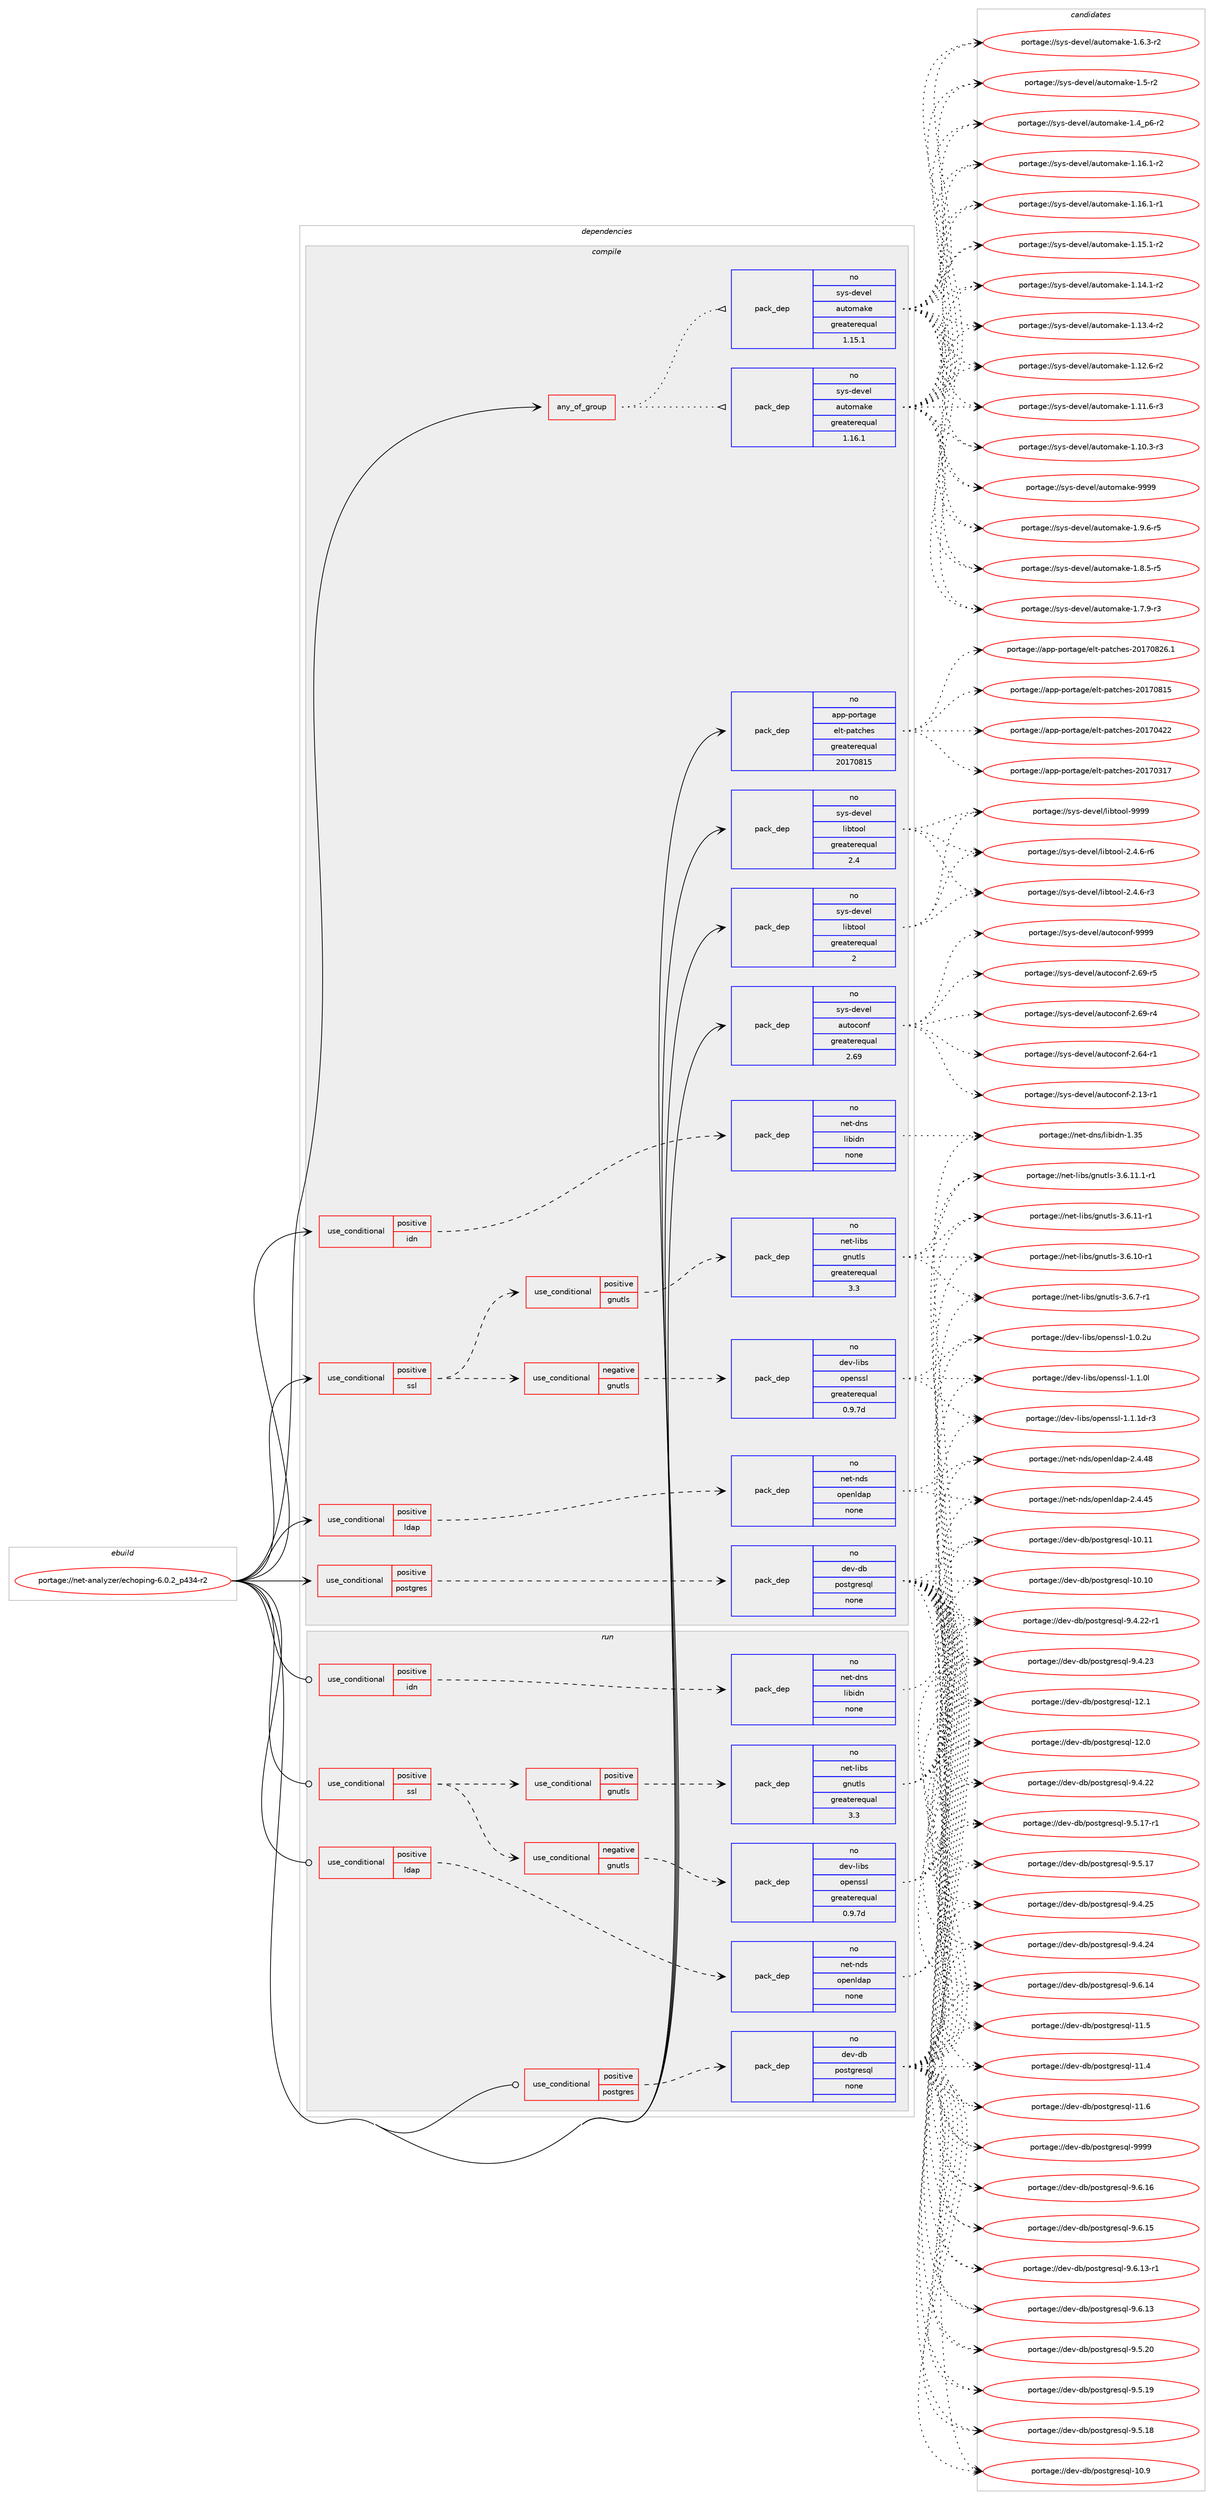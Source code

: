 digraph prolog {

# *************
# Graph options
# *************

newrank=true;
concentrate=true;
compound=true;
graph [rankdir=LR,fontname=Helvetica,fontsize=10,ranksep=1.5];#, ranksep=2.5, nodesep=0.2];
edge  [arrowhead=vee];
node  [fontname=Helvetica,fontsize=10];

# **********
# The ebuild
# **********

subgraph cluster_leftcol {
color=gray;
rank=same;
label=<<i>ebuild</i>>;
id [label="portage://net-analyzer/echoping-6.0.2_p434-r2", color=red, width=4, href="../net-analyzer/echoping-6.0.2_p434-r2.svg"];
}

# ****************
# The dependencies
# ****************

subgraph cluster_midcol {
color=gray;
label=<<i>dependencies</i>>;
subgraph cluster_compile {
fillcolor="#eeeeee";
style=filled;
label=<<i>compile</i>>;
subgraph any2596 {
dependency171231 [label=<<TABLE BORDER="0" CELLBORDER="1" CELLSPACING="0" CELLPADDING="4"><TR><TD CELLPADDING="10">any_of_group</TD></TR></TABLE>>, shape=none, color=red];subgraph pack131143 {
dependency171232 [label=<<TABLE BORDER="0" CELLBORDER="1" CELLSPACING="0" CELLPADDING="4" WIDTH="220"><TR><TD ROWSPAN="6" CELLPADDING="30">pack_dep</TD></TR><TR><TD WIDTH="110">no</TD></TR><TR><TD>sys-devel</TD></TR><TR><TD>automake</TD></TR><TR><TD>greaterequal</TD></TR><TR><TD>1.16.1</TD></TR></TABLE>>, shape=none, color=blue];
}
dependency171231:e -> dependency171232:w [weight=20,style="dotted",arrowhead="oinv"];
subgraph pack131144 {
dependency171233 [label=<<TABLE BORDER="0" CELLBORDER="1" CELLSPACING="0" CELLPADDING="4" WIDTH="220"><TR><TD ROWSPAN="6" CELLPADDING="30">pack_dep</TD></TR><TR><TD WIDTH="110">no</TD></TR><TR><TD>sys-devel</TD></TR><TR><TD>automake</TD></TR><TR><TD>greaterequal</TD></TR><TR><TD>1.15.1</TD></TR></TABLE>>, shape=none, color=blue];
}
dependency171231:e -> dependency171233:w [weight=20,style="dotted",arrowhead="oinv"];
}
id:e -> dependency171231:w [weight=20,style="solid",arrowhead="vee"];
subgraph cond37345 {
dependency171234 [label=<<TABLE BORDER="0" CELLBORDER="1" CELLSPACING="0" CELLPADDING="4"><TR><TD ROWSPAN="3" CELLPADDING="10">use_conditional</TD></TR><TR><TD>positive</TD></TR><TR><TD>idn</TD></TR></TABLE>>, shape=none, color=red];
subgraph pack131145 {
dependency171235 [label=<<TABLE BORDER="0" CELLBORDER="1" CELLSPACING="0" CELLPADDING="4" WIDTH="220"><TR><TD ROWSPAN="6" CELLPADDING="30">pack_dep</TD></TR><TR><TD WIDTH="110">no</TD></TR><TR><TD>net-dns</TD></TR><TR><TD>libidn</TD></TR><TR><TD>none</TD></TR><TR><TD></TD></TR></TABLE>>, shape=none, color=blue];
}
dependency171234:e -> dependency171235:w [weight=20,style="dashed",arrowhead="vee"];
}
id:e -> dependency171234:w [weight=20,style="solid",arrowhead="vee"];
subgraph cond37346 {
dependency171236 [label=<<TABLE BORDER="0" CELLBORDER="1" CELLSPACING="0" CELLPADDING="4"><TR><TD ROWSPAN="3" CELLPADDING="10">use_conditional</TD></TR><TR><TD>positive</TD></TR><TR><TD>ldap</TD></TR></TABLE>>, shape=none, color=red];
subgraph pack131146 {
dependency171237 [label=<<TABLE BORDER="0" CELLBORDER="1" CELLSPACING="0" CELLPADDING="4" WIDTH="220"><TR><TD ROWSPAN="6" CELLPADDING="30">pack_dep</TD></TR><TR><TD WIDTH="110">no</TD></TR><TR><TD>net-nds</TD></TR><TR><TD>openldap</TD></TR><TR><TD>none</TD></TR><TR><TD></TD></TR></TABLE>>, shape=none, color=blue];
}
dependency171236:e -> dependency171237:w [weight=20,style="dashed",arrowhead="vee"];
}
id:e -> dependency171236:w [weight=20,style="solid",arrowhead="vee"];
subgraph cond37347 {
dependency171238 [label=<<TABLE BORDER="0" CELLBORDER="1" CELLSPACING="0" CELLPADDING="4"><TR><TD ROWSPAN="3" CELLPADDING="10">use_conditional</TD></TR><TR><TD>positive</TD></TR><TR><TD>postgres</TD></TR></TABLE>>, shape=none, color=red];
subgraph pack131147 {
dependency171239 [label=<<TABLE BORDER="0" CELLBORDER="1" CELLSPACING="0" CELLPADDING="4" WIDTH="220"><TR><TD ROWSPAN="6" CELLPADDING="30">pack_dep</TD></TR><TR><TD WIDTH="110">no</TD></TR><TR><TD>dev-db</TD></TR><TR><TD>postgresql</TD></TR><TR><TD>none</TD></TR><TR><TD></TD></TR></TABLE>>, shape=none, color=blue];
}
dependency171238:e -> dependency171239:w [weight=20,style="dashed",arrowhead="vee"];
}
id:e -> dependency171238:w [weight=20,style="solid",arrowhead="vee"];
subgraph cond37348 {
dependency171240 [label=<<TABLE BORDER="0" CELLBORDER="1" CELLSPACING="0" CELLPADDING="4"><TR><TD ROWSPAN="3" CELLPADDING="10">use_conditional</TD></TR><TR><TD>positive</TD></TR><TR><TD>ssl</TD></TR></TABLE>>, shape=none, color=red];
subgraph cond37349 {
dependency171241 [label=<<TABLE BORDER="0" CELLBORDER="1" CELLSPACING="0" CELLPADDING="4"><TR><TD ROWSPAN="3" CELLPADDING="10">use_conditional</TD></TR><TR><TD>positive</TD></TR><TR><TD>gnutls</TD></TR></TABLE>>, shape=none, color=red];
subgraph pack131148 {
dependency171242 [label=<<TABLE BORDER="0" CELLBORDER="1" CELLSPACING="0" CELLPADDING="4" WIDTH="220"><TR><TD ROWSPAN="6" CELLPADDING="30">pack_dep</TD></TR><TR><TD WIDTH="110">no</TD></TR><TR><TD>net-libs</TD></TR><TR><TD>gnutls</TD></TR><TR><TD>greaterequal</TD></TR><TR><TD>3.3</TD></TR></TABLE>>, shape=none, color=blue];
}
dependency171241:e -> dependency171242:w [weight=20,style="dashed",arrowhead="vee"];
}
dependency171240:e -> dependency171241:w [weight=20,style="dashed",arrowhead="vee"];
subgraph cond37350 {
dependency171243 [label=<<TABLE BORDER="0" CELLBORDER="1" CELLSPACING="0" CELLPADDING="4"><TR><TD ROWSPAN="3" CELLPADDING="10">use_conditional</TD></TR><TR><TD>negative</TD></TR><TR><TD>gnutls</TD></TR></TABLE>>, shape=none, color=red];
subgraph pack131149 {
dependency171244 [label=<<TABLE BORDER="0" CELLBORDER="1" CELLSPACING="0" CELLPADDING="4" WIDTH="220"><TR><TD ROWSPAN="6" CELLPADDING="30">pack_dep</TD></TR><TR><TD WIDTH="110">no</TD></TR><TR><TD>dev-libs</TD></TR><TR><TD>openssl</TD></TR><TR><TD>greaterequal</TD></TR><TR><TD>0.9.7d</TD></TR></TABLE>>, shape=none, color=blue];
}
dependency171243:e -> dependency171244:w [weight=20,style="dashed",arrowhead="vee"];
}
dependency171240:e -> dependency171243:w [weight=20,style="dashed",arrowhead="vee"];
}
id:e -> dependency171240:w [weight=20,style="solid",arrowhead="vee"];
subgraph pack131150 {
dependency171245 [label=<<TABLE BORDER="0" CELLBORDER="1" CELLSPACING="0" CELLPADDING="4" WIDTH="220"><TR><TD ROWSPAN="6" CELLPADDING="30">pack_dep</TD></TR><TR><TD WIDTH="110">no</TD></TR><TR><TD>app-portage</TD></TR><TR><TD>elt-patches</TD></TR><TR><TD>greaterequal</TD></TR><TR><TD>20170815</TD></TR></TABLE>>, shape=none, color=blue];
}
id:e -> dependency171245:w [weight=20,style="solid",arrowhead="vee"];
subgraph pack131151 {
dependency171246 [label=<<TABLE BORDER="0" CELLBORDER="1" CELLSPACING="0" CELLPADDING="4" WIDTH="220"><TR><TD ROWSPAN="6" CELLPADDING="30">pack_dep</TD></TR><TR><TD WIDTH="110">no</TD></TR><TR><TD>sys-devel</TD></TR><TR><TD>autoconf</TD></TR><TR><TD>greaterequal</TD></TR><TR><TD>2.69</TD></TR></TABLE>>, shape=none, color=blue];
}
id:e -> dependency171246:w [weight=20,style="solid",arrowhead="vee"];
subgraph pack131152 {
dependency171247 [label=<<TABLE BORDER="0" CELLBORDER="1" CELLSPACING="0" CELLPADDING="4" WIDTH="220"><TR><TD ROWSPAN="6" CELLPADDING="30">pack_dep</TD></TR><TR><TD WIDTH="110">no</TD></TR><TR><TD>sys-devel</TD></TR><TR><TD>libtool</TD></TR><TR><TD>greaterequal</TD></TR><TR><TD>2</TD></TR></TABLE>>, shape=none, color=blue];
}
id:e -> dependency171247:w [weight=20,style="solid",arrowhead="vee"];
subgraph pack131153 {
dependency171248 [label=<<TABLE BORDER="0" CELLBORDER="1" CELLSPACING="0" CELLPADDING="4" WIDTH="220"><TR><TD ROWSPAN="6" CELLPADDING="30">pack_dep</TD></TR><TR><TD WIDTH="110">no</TD></TR><TR><TD>sys-devel</TD></TR><TR><TD>libtool</TD></TR><TR><TD>greaterequal</TD></TR><TR><TD>2.4</TD></TR></TABLE>>, shape=none, color=blue];
}
id:e -> dependency171248:w [weight=20,style="solid",arrowhead="vee"];
}
subgraph cluster_compileandrun {
fillcolor="#eeeeee";
style=filled;
label=<<i>compile and run</i>>;
}
subgraph cluster_run {
fillcolor="#eeeeee";
style=filled;
label=<<i>run</i>>;
subgraph cond37351 {
dependency171249 [label=<<TABLE BORDER="0" CELLBORDER="1" CELLSPACING="0" CELLPADDING="4"><TR><TD ROWSPAN="3" CELLPADDING="10">use_conditional</TD></TR><TR><TD>positive</TD></TR><TR><TD>idn</TD></TR></TABLE>>, shape=none, color=red];
subgraph pack131154 {
dependency171250 [label=<<TABLE BORDER="0" CELLBORDER="1" CELLSPACING="0" CELLPADDING="4" WIDTH="220"><TR><TD ROWSPAN="6" CELLPADDING="30">pack_dep</TD></TR><TR><TD WIDTH="110">no</TD></TR><TR><TD>net-dns</TD></TR><TR><TD>libidn</TD></TR><TR><TD>none</TD></TR><TR><TD></TD></TR></TABLE>>, shape=none, color=blue];
}
dependency171249:e -> dependency171250:w [weight=20,style="dashed",arrowhead="vee"];
}
id:e -> dependency171249:w [weight=20,style="solid",arrowhead="odot"];
subgraph cond37352 {
dependency171251 [label=<<TABLE BORDER="0" CELLBORDER="1" CELLSPACING="0" CELLPADDING="4"><TR><TD ROWSPAN="3" CELLPADDING="10">use_conditional</TD></TR><TR><TD>positive</TD></TR><TR><TD>ldap</TD></TR></TABLE>>, shape=none, color=red];
subgraph pack131155 {
dependency171252 [label=<<TABLE BORDER="0" CELLBORDER="1" CELLSPACING="0" CELLPADDING="4" WIDTH="220"><TR><TD ROWSPAN="6" CELLPADDING="30">pack_dep</TD></TR><TR><TD WIDTH="110">no</TD></TR><TR><TD>net-nds</TD></TR><TR><TD>openldap</TD></TR><TR><TD>none</TD></TR><TR><TD></TD></TR></TABLE>>, shape=none, color=blue];
}
dependency171251:e -> dependency171252:w [weight=20,style="dashed",arrowhead="vee"];
}
id:e -> dependency171251:w [weight=20,style="solid",arrowhead="odot"];
subgraph cond37353 {
dependency171253 [label=<<TABLE BORDER="0" CELLBORDER="1" CELLSPACING="0" CELLPADDING="4"><TR><TD ROWSPAN="3" CELLPADDING="10">use_conditional</TD></TR><TR><TD>positive</TD></TR><TR><TD>postgres</TD></TR></TABLE>>, shape=none, color=red];
subgraph pack131156 {
dependency171254 [label=<<TABLE BORDER="0" CELLBORDER="1" CELLSPACING="0" CELLPADDING="4" WIDTH="220"><TR><TD ROWSPAN="6" CELLPADDING="30">pack_dep</TD></TR><TR><TD WIDTH="110">no</TD></TR><TR><TD>dev-db</TD></TR><TR><TD>postgresql</TD></TR><TR><TD>none</TD></TR><TR><TD></TD></TR></TABLE>>, shape=none, color=blue];
}
dependency171253:e -> dependency171254:w [weight=20,style="dashed",arrowhead="vee"];
}
id:e -> dependency171253:w [weight=20,style="solid",arrowhead="odot"];
subgraph cond37354 {
dependency171255 [label=<<TABLE BORDER="0" CELLBORDER="1" CELLSPACING="0" CELLPADDING="4"><TR><TD ROWSPAN="3" CELLPADDING="10">use_conditional</TD></TR><TR><TD>positive</TD></TR><TR><TD>ssl</TD></TR></TABLE>>, shape=none, color=red];
subgraph cond37355 {
dependency171256 [label=<<TABLE BORDER="0" CELLBORDER="1" CELLSPACING="0" CELLPADDING="4"><TR><TD ROWSPAN="3" CELLPADDING="10">use_conditional</TD></TR><TR><TD>positive</TD></TR><TR><TD>gnutls</TD></TR></TABLE>>, shape=none, color=red];
subgraph pack131157 {
dependency171257 [label=<<TABLE BORDER="0" CELLBORDER="1" CELLSPACING="0" CELLPADDING="4" WIDTH="220"><TR><TD ROWSPAN="6" CELLPADDING="30">pack_dep</TD></TR><TR><TD WIDTH="110">no</TD></TR><TR><TD>net-libs</TD></TR><TR><TD>gnutls</TD></TR><TR><TD>greaterequal</TD></TR><TR><TD>3.3</TD></TR></TABLE>>, shape=none, color=blue];
}
dependency171256:e -> dependency171257:w [weight=20,style="dashed",arrowhead="vee"];
}
dependency171255:e -> dependency171256:w [weight=20,style="dashed",arrowhead="vee"];
subgraph cond37356 {
dependency171258 [label=<<TABLE BORDER="0" CELLBORDER="1" CELLSPACING="0" CELLPADDING="4"><TR><TD ROWSPAN="3" CELLPADDING="10">use_conditional</TD></TR><TR><TD>negative</TD></TR><TR><TD>gnutls</TD></TR></TABLE>>, shape=none, color=red];
subgraph pack131158 {
dependency171259 [label=<<TABLE BORDER="0" CELLBORDER="1" CELLSPACING="0" CELLPADDING="4" WIDTH="220"><TR><TD ROWSPAN="6" CELLPADDING="30">pack_dep</TD></TR><TR><TD WIDTH="110">no</TD></TR><TR><TD>dev-libs</TD></TR><TR><TD>openssl</TD></TR><TR><TD>greaterequal</TD></TR><TR><TD>0.9.7d</TD></TR></TABLE>>, shape=none, color=blue];
}
dependency171258:e -> dependency171259:w [weight=20,style="dashed",arrowhead="vee"];
}
dependency171255:e -> dependency171258:w [weight=20,style="dashed",arrowhead="vee"];
}
id:e -> dependency171255:w [weight=20,style="solid",arrowhead="odot"];
}
}

# **************
# The candidates
# **************

subgraph cluster_choices {
rank=same;
color=gray;
label=<<i>candidates</i>>;

subgraph choice131143 {
color=black;
nodesep=1;
choice115121115451001011181011084797117116111109971071014557575757 [label="portage://sys-devel/automake-9999", color=red, width=4,href="../sys-devel/automake-9999.svg"];
choice115121115451001011181011084797117116111109971071014549465746544511453 [label="portage://sys-devel/automake-1.9.6-r5", color=red, width=4,href="../sys-devel/automake-1.9.6-r5.svg"];
choice115121115451001011181011084797117116111109971071014549465646534511453 [label="portage://sys-devel/automake-1.8.5-r5", color=red, width=4,href="../sys-devel/automake-1.8.5-r5.svg"];
choice115121115451001011181011084797117116111109971071014549465546574511451 [label="portage://sys-devel/automake-1.7.9-r3", color=red, width=4,href="../sys-devel/automake-1.7.9-r3.svg"];
choice115121115451001011181011084797117116111109971071014549465446514511450 [label="portage://sys-devel/automake-1.6.3-r2", color=red, width=4,href="../sys-devel/automake-1.6.3-r2.svg"];
choice11512111545100101118101108479711711611110997107101454946534511450 [label="portage://sys-devel/automake-1.5-r2", color=red, width=4,href="../sys-devel/automake-1.5-r2.svg"];
choice115121115451001011181011084797117116111109971071014549465295112544511450 [label="portage://sys-devel/automake-1.4_p6-r2", color=red, width=4,href="../sys-devel/automake-1.4_p6-r2.svg"];
choice11512111545100101118101108479711711611110997107101454946495446494511450 [label="portage://sys-devel/automake-1.16.1-r2", color=red, width=4,href="../sys-devel/automake-1.16.1-r2.svg"];
choice11512111545100101118101108479711711611110997107101454946495446494511449 [label="portage://sys-devel/automake-1.16.1-r1", color=red, width=4,href="../sys-devel/automake-1.16.1-r1.svg"];
choice11512111545100101118101108479711711611110997107101454946495346494511450 [label="portage://sys-devel/automake-1.15.1-r2", color=red, width=4,href="../sys-devel/automake-1.15.1-r2.svg"];
choice11512111545100101118101108479711711611110997107101454946495246494511450 [label="portage://sys-devel/automake-1.14.1-r2", color=red, width=4,href="../sys-devel/automake-1.14.1-r2.svg"];
choice11512111545100101118101108479711711611110997107101454946495146524511450 [label="portage://sys-devel/automake-1.13.4-r2", color=red, width=4,href="../sys-devel/automake-1.13.4-r2.svg"];
choice11512111545100101118101108479711711611110997107101454946495046544511450 [label="portage://sys-devel/automake-1.12.6-r2", color=red, width=4,href="../sys-devel/automake-1.12.6-r2.svg"];
choice11512111545100101118101108479711711611110997107101454946494946544511451 [label="portage://sys-devel/automake-1.11.6-r3", color=red, width=4,href="../sys-devel/automake-1.11.6-r3.svg"];
choice11512111545100101118101108479711711611110997107101454946494846514511451 [label="portage://sys-devel/automake-1.10.3-r3", color=red, width=4,href="../sys-devel/automake-1.10.3-r3.svg"];
dependency171232:e -> choice115121115451001011181011084797117116111109971071014557575757:w [style=dotted,weight="100"];
dependency171232:e -> choice115121115451001011181011084797117116111109971071014549465746544511453:w [style=dotted,weight="100"];
dependency171232:e -> choice115121115451001011181011084797117116111109971071014549465646534511453:w [style=dotted,weight="100"];
dependency171232:e -> choice115121115451001011181011084797117116111109971071014549465546574511451:w [style=dotted,weight="100"];
dependency171232:e -> choice115121115451001011181011084797117116111109971071014549465446514511450:w [style=dotted,weight="100"];
dependency171232:e -> choice11512111545100101118101108479711711611110997107101454946534511450:w [style=dotted,weight="100"];
dependency171232:e -> choice115121115451001011181011084797117116111109971071014549465295112544511450:w [style=dotted,weight="100"];
dependency171232:e -> choice11512111545100101118101108479711711611110997107101454946495446494511450:w [style=dotted,weight="100"];
dependency171232:e -> choice11512111545100101118101108479711711611110997107101454946495446494511449:w [style=dotted,weight="100"];
dependency171232:e -> choice11512111545100101118101108479711711611110997107101454946495346494511450:w [style=dotted,weight="100"];
dependency171232:e -> choice11512111545100101118101108479711711611110997107101454946495246494511450:w [style=dotted,weight="100"];
dependency171232:e -> choice11512111545100101118101108479711711611110997107101454946495146524511450:w [style=dotted,weight="100"];
dependency171232:e -> choice11512111545100101118101108479711711611110997107101454946495046544511450:w [style=dotted,weight="100"];
dependency171232:e -> choice11512111545100101118101108479711711611110997107101454946494946544511451:w [style=dotted,weight="100"];
dependency171232:e -> choice11512111545100101118101108479711711611110997107101454946494846514511451:w [style=dotted,weight="100"];
}
subgraph choice131144 {
color=black;
nodesep=1;
choice115121115451001011181011084797117116111109971071014557575757 [label="portage://sys-devel/automake-9999", color=red, width=4,href="../sys-devel/automake-9999.svg"];
choice115121115451001011181011084797117116111109971071014549465746544511453 [label="portage://sys-devel/automake-1.9.6-r5", color=red, width=4,href="../sys-devel/automake-1.9.6-r5.svg"];
choice115121115451001011181011084797117116111109971071014549465646534511453 [label="portage://sys-devel/automake-1.8.5-r5", color=red, width=4,href="../sys-devel/automake-1.8.5-r5.svg"];
choice115121115451001011181011084797117116111109971071014549465546574511451 [label="portage://sys-devel/automake-1.7.9-r3", color=red, width=4,href="../sys-devel/automake-1.7.9-r3.svg"];
choice115121115451001011181011084797117116111109971071014549465446514511450 [label="portage://sys-devel/automake-1.6.3-r2", color=red, width=4,href="../sys-devel/automake-1.6.3-r2.svg"];
choice11512111545100101118101108479711711611110997107101454946534511450 [label="portage://sys-devel/automake-1.5-r2", color=red, width=4,href="../sys-devel/automake-1.5-r2.svg"];
choice115121115451001011181011084797117116111109971071014549465295112544511450 [label="portage://sys-devel/automake-1.4_p6-r2", color=red, width=4,href="../sys-devel/automake-1.4_p6-r2.svg"];
choice11512111545100101118101108479711711611110997107101454946495446494511450 [label="portage://sys-devel/automake-1.16.1-r2", color=red, width=4,href="../sys-devel/automake-1.16.1-r2.svg"];
choice11512111545100101118101108479711711611110997107101454946495446494511449 [label="portage://sys-devel/automake-1.16.1-r1", color=red, width=4,href="../sys-devel/automake-1.16.1-r1.svg"];
choice11512111545100101118101108479711711611110997107101454946495346494511450 [label="portage://sys-devel/automake-1.15.1-r2", color=red, width=4,href="../sys-devel/automake-1.15.1-r2.svg"];
choice11512111545100101118101108479711711611110997107101454946495246494511450 [label="portage://sys-devel/automake-1.14.1-r2", color=red, width=4,href="../sys-devel/automake-1.14.1-r2.svg"];
choice11512111545100101118101108479711711611110997107101454946495146524511450 [label="portage://sys-devel/automake-1.13.4-r2", color=red, width=4,href="../sys-devel/automake-1.13.4-r2.svg"];
choice11512111545100101118101108479711711611110997107101454946495046544511450 [label="portage://sys-devel/automake-1.12.6-r2", color=red, width=4,href="../sys-devel/automake-1.12.6-r2.svg"];
choice11512111545100101118101108479711711611110997107101454946494946544511451 [label="portage://sys-devel/automake-1.11.6-r3", color=red, width=4,href="../sys-devel/automake-1.11.6-r3.svg"];
choice11512111545100101118101108479711711611110997107101454946494846514511451 [label="portage://sys-devel/automake-1.10.3-r3", color=red, width=4,href="../sys-devel/automake-1.10.3-r3.svg"];
dependency171233:e -> choice115121115451001011181011084797117116111109971071014557575757:w [style=dotted,weight="100"];
dependency171233:e -> choice115121115451001011181011084797117116111109971071014549465746544511453:w [style=dotted,weight="100"];
dependency171233:e -> choice115121115451001011181011084797117116111109971071014549465646534511453:w [style=dotted,weight="100"];
dependency171233:e -> choice115121115451001011181011084797117116111109971071014549465546574511451:w [style=dotted,weight="100"];
dependency171233:e -> choice115121115451001011181011084797117116111109971071014549465446514511450:w [style=dotted,weight="100"];
dependency171233:e -> choice11512111545100101118101108479711711611110997107101454946534511450:w [style=dotted,weight="100"];
dependency171233:e -> choice115121115451001011181011084797117116111109971071014549465295112544511450:w [style=dotted,weight="100"];
dependency171233:e -> choice11512111545100101118101108479711711611110997107101454946495446494511450:w [style=dotted,weight="100"];
dependency171233:e -> choice11512111545100101118101108479711711611110997107101454946495446494511449:w [style=dotted,weight="100"];
dependency171233:e -> choice11512111545100101118101108479711711611110997107101454946495346494511450:w [style=dotted,weight="100"];
dependency171233:e -> choice11512111545100101118101108479711711611110997107101454946495246494511450:w [style=dotted,weight="100"];
dependency171233:e -> choice11512111545100101118101108479711711611110997107101454946495146524511450:w [style=dotted,weight="100"];
dependency171233:e -> choice11512111545100101118101108479711711611110997107101454946495046544511450:w [style=dotted,weight="100"];
dependency171233:e -> choice11512111545100101118101108479711711611110997107101454946494946544511451:w [style=dotted,weight="100"];
dependency171233:e -> choice11512111545100101118101108479711711611110997107101454946494846514511451:w [style=dotted,weight="100"];
}
subgraph choice131145 {
color=black;
nodesep=1;
choice1101011164510011011547108105981051001104549465153 [label="portage://net-dns/libidn-1.35", color=red, width=4,href="../net-dns/libidn-1.35.svg"];
dependency171235:e -> choice1101011164510011011547108105981051001104549465153:w [style=dotted,weight="100"];
}
subgraph choice131146 {
color=black;
nodesep=1;
choice11010111645110100115471111121011101081009711245504652465256 [label="portage://net-nds/openldap-2.4.48", color=red, width=4,href="../net-nds/openldap-2.4.48.svg"];
choice11010111645110100115471111121011101081009711245504652465253 [label="portage://net-nds/openldap-2.4.45", color=red, width=4,href="../net-nds/openldap-2.4.45.svg"];
dependency171237:e -> choice11010111645110100115471111121011101081009711245504652465256:w [style=dotted,weight="100"];
dependency171237:e -> choice11010111645110100115471111121011101081009711245504652465253:w [style=dotted,weight="100"];
}
subgraph choice131147 {
color=black;
nodesep=1;
choice1001011184510098471121111151161031141011151131084557575757 [label="portage://dev-db/postgresql-9999", color=red, width=4,href="../dev-db/postgresql-9999.svg"];
choice10010111845100984711211111511610311410111511310845574654464954 [label="portage://dev-db/postgresql-9.6.16", color=red, width=4,href="../dev-db/postgresql-9.6.16.svg"];
choice10010111845100984711211111511610311410111511310845574654464953 [label="portage://dev-db/postgresql-9.6.15", color=red, width=4,href="../dev-db/postgresql-9.6.15.svg"];
choice10010111845100984711211111511610311410111511310845574654464952 [label="portage://dev-db/postgresql-9.6.14", color=red, width=4,href="../dev-db/postgresql-9.6.14.svg"];
choice100101118451009847112111115116103114101115113108455746544649514511449 [label="portage://dev-db/postgresql-9.6.13-r1", color=red, width=4,href="../dev-db/postgresql-9.6.13-r1.svg"];
choice10010111845100984711211111511610311410111511310845574654464951 [label="portage://dev-db/postgresql-9.6.13", color=red, width=4,href="../dev-db/postgresql-9.6.13.svg"];
choice10010111845100984711211111511610311410111511310845574653465048 [label="portage://dev-db/postgresql-9.5.20", color=red, width=4,href="../dev-db/postgresql-9.5.20.svg"];
choice10010111845100984711211111511610311410111511310845574653464957 [label="portage://dev-db/postgresql-9.5.19", color=red, width=4,href="../dev-db/postgresql-9.5.19.svg"];
choice10010111845100984711211111511610311410111511310845574653464956 [label="portage://dev-db/postgresql-9.5.18", color=red, width=4,href="../dev-db/postgresql-9.5.18.svg"];
choice100101118451009847112111115116103114101115113108455746534649554511449 [label="portage://dev-db/postgresql-9.5.17-r1", color=red, width=4,href="../dev-db/postgresql-9.5.17-r1.svg"];
choice10010111845100984711211111511610311410111511310845574653464955 [label="portage://dev-db/postgresql-9.5.17", color=red, width=4,href="../dev-db/postgresql-9.5.17.svg"];
choice10010111845100984711211111511610311410111511310845574652465053 [label="portage://dev-db/postgresql-9.4.25", color=red, width=4,href="../dev-db/postgresql-9.4.25.svg"];
choice10010111845100984711211111511610311410111511310845574652465052 [label="portage://dev-db/postgresql-9.4.24", color=red, width=4,href="../dev-db/postgresql-9.4.24.svg"];
choice10010111845100984711211111511610311410111511310845574652465051 [label="portage://dev-db/postgresql-9.4.23", color=red, width=4,href="../dev-db/postgresql-9.4.23.svg"];
choice100101118451009847112111115116103114101115113108455746524650504511449 [label="portage://dev-db/postgresql-9.4.22-r1", color=red, width=4,href="../dev-db/postgresql-9.4.22-r1.svg"];
choice10010111845100984711211111511610311410111511310845574652465050 [label="portage://dev-db/postgresql-9.4.22", color=red, width=4,href="../dev-db/postgresql-9.4.22.svg"];
choice1001011184510098471121111151161031141011151131084549504649 [label="portage://dev-db/postgresql-12.1", color=red, width=4,href="../dev-db/postgresql-12.1.svg"];
choice1001011184510098471121111151161031141011151131084549504648 [label="portage://dev-db/postgresql-12.0", color=red, width=4,href="../dev-db/postgresql-12.0.svg"];
choice1001011184510098471121111151161031141011151131084549494654 [label="portage://dev-db/postgresql-11.6", color=red, width=4,href="../dev-db/postgresql-11.6.svg"];
choice1001011184510098471121111151161031141011151131084549494653 [label="portage://dev-db/postgresql-11.5", color=red, width=4,href="../dev-db/postgresql-11.5.svg"];
choice1001011184510098471121111151161031141011151131084549494652 [label="portage://dev-db/postgresql-11.4", color=red, width=4,href="../dev-db/postgresql-11.4.svg"];
choice1001011184510098471121111151161031141011151131084549484657 [label="portage://dev-db/postgresql-10.9", color=red, width=4,href="../dev-db/postgresql-10.9.svg"];
choice100101118451009847112111115116103114101115113108454948464949 [label="portage://dev-db/postgresql-10.11", color=red, width=4,href="../dev-db/postgresql-10.11.svg"];
choice100101118451009847112111115116103114101115113108454948464948 [label="portage://dev-db/postgresql-10.10", color=red, width=4,href="../dev-db/postgresql-10.10.svg"];
dependency171239:e -> choice1001011184510098471121111151161031141011151131084557575757:w [style=dotted,weight="100"];
dependency171239:e -> choice10010111845100984711211111511610311410111511310845574654464954:w [style=dotted,weight="100"];
dependency171239:e -> choice10010111845100984711211111511610311410111511310845574654464953:w [style=dotted,weight="100"];
dependency171239:e -> choice10010111845100984711211111511610311410111511310845574654464952:w [style=dotted,weight="100"];
dependency171239:e -> choice100101118451009847112111115116103114101115113108455746544649514511449:w [style=dotted,weight="100"];
dependency171239:e -> choice10010111845100984711211111511610311410111511310845574654464951:w [style=dotted,weight="100"];
dependency171239:e -> choice10010111845100984711211111511610311410111511310845574653465048:w [style=dotted,weight="100"];
dependency171239:e -> choice10010111845100984711211111511610311410111511310845574653464957:w [style=dotted,weight="100"];
dependency171239:e -> choice10010111845100984711211111511610311410111511310845574653464956:w [style=dotted,weight="100"];
dependency171239:e -> choice100101118451009847112111115116103114101115113108455746534649554511449:w [style=dotted,weight="100"];
dependency171239:e -> choice10010111845100984711211111511610311410111511310845574653464955:w [style=dotted,weight="100"];
dependency171239:e -> choice10010111845100984711211111511610311410111511310845574652465053:w [style=dotted,weight="100"];
dependency171239:e -> choice10010111845100984711211111511610311410111511310845574652465052:w [style=dotted,weight="100"];
dependency171239:e -> choice10010111845100984711211111511610311410111511310845574652465051:w [style=dotted,weight="100"];
dependency171239:e -> choice100101118451009847112111115116103114101115113108455746524650504511449:w [style=dotted,weight="100"];
dependency171239:e -> choice10010111845100984711211111511610311410111511310845574652465050:w [style=dotted,weight="100"];
dependency171239:e -> choice1001011184510098471121111151161031141011151131084549504649:w [style=dotted,weight="100"];
dependency171239:e -> choice1001011184510098471121111151161031141011151131084549504648:w [style=dotted,weight="100"];
dependency171239:e -> choice1001011184510098471121111151161031141011151131084549494654:w [style=dotted,weight="100"];
dependency171239:e -> choice1001011184510098471121111151161031141011151131084549494653:w [style=dotted,weight="100"];
dependency171239:e -> choice1001011184510098471121111151161031141011151131084549494652:w [style=dotted,weight="100"];
dependency171239:e -> choice1001011184510098471121111151161031141011151131084549484657:w [style=dotted,weight="100"];
dependency171239:e -> choice100101118451009847112111115116103114101115113108454948464949:w [style=dotted,weight="100"];
dependency171239:e -> choice100101118451009847112111115116103114101115113108454948464948:w [style=dotted,weight="100"];
}
subgraph choice131148 {
color=black;
nodesep=1;
choice1101011164510810598115471031101171161081154551465446554511449 [label="portage://net-libs/gnutls-3.6.7-r1", color=red, width=4,href="../net-libs/gnutls-3.6.7-r1.svg"];
choice1101011164510810598115471031101171161081154551465446494946494511449 [label="portage://net-libs/gnutls-3.6.11.1-r1", color=red, width=4,href="../net-libs/gnutls-3.6.11.1-r1.svg"];
choice110101116451081059811547103110117116108115455146544649494511449 [label="portage://net-libs/gnutls-3.6.11-r1", color=red, width=4,href="../net-libs/gnutls-3.6.11-r1.svg"];
choice110101116451081059811547103110117116108115455146544649484511449 [label="portage://net-libs/gnutls-3.6.10-r1", color=red, width=4,href="../net-libs/gnutls-3.6.10-r1.svg"];
dependency171242:e -> choice1101011164510810598115471031101171161081154551465446554511449:w [style=dotted,weight="100"];
dependency171242:e -> choice1101011164510810598115471031101171161081154551465446494946494511449:w [style=dotted,weight="100"];
dependency171242:e -> choice110101116451081059811547103110117116108115455146544649494511449:w [style=dotted,weight="100"];
dependency171242:e -> choice110101116451081059811547103110117116108115455146544649484511449:w [style=dotted,weight="100"];
}
subgraph choice131149 {
color=black;
nodesep=1;
choice1001011184510810598115471111121011101151151084549464946491004511451 [label="portage://dev-libs/openssl-1.1.1d-r3", color=red, width=4,href="../dev-libs/openssl-1.1.1d-r3.svg"];
choice100101118451081059811547111112101110115115108454946494648108 [label="portage://dev-libs/openssl-1.1.0l", color=red, width=4,href="../dev-libs/openssl-1.1.0l.svg"];
choice100101118451081059811547111112101110115115108454946484650117 [label="portage://dev-libs/openssl-1.0.2u", color=red, width=4,href="../dev-libs/openssl-1.0.2u.svg"];
dependency171244:e -> choice1001011184510810598115471111121011101151151084549464946491004511451:w [style=dotted,weight="100"];
dependency171244:e -> choice100101118451081059811547111112101110115115108454946494648108:w [style=dotted,weight="100"];
dependency171244:e -> choice100101118451081059811547111112101110115115108454946484650117:w [style=dotted,weight="100"];
}
subgraph choice131150 {
color=black;
nodesep=1;
choice971121124511211111411697103101471011081164511297116991041011154550484955485650544649 [label="portage://app-portage/elt-patches-20170826.1", color=red, width=4,href="../app-portage/elt-patches-20170826.1.svg"];
choice97112112451121111141169710310147101108116451129711699104101115455048495548564953 [label="portage://app-portage/elt-patches-20170815", color=red, width=4,href="../app-portage/elt-patches-20170815.svg"];
choice97112112451121111141169710310147101108116451129711699104101115455048495548525050 [label="portage://app-portage/elt-patches-20170422", color=red, width=4,href="../app-portage/elt-patches-20170422.svg"];
choice97112112451121111141169710310147101108116451129711699104101115455048495548514955 [label="portage://app-portage/elt-patches-20170317", color=red, width=4,href="../app-portage/elt-patches-20170317.svg"];
dependency171245:e -> choice971121124511211111411697103101471011081164511297116991041011154550484955485650544649:w [style=dotted,weight="100"];
dependency171245:e -> choice97112112451121111141169710310147101108116451129711699104101115455048495548564953:w [style=dotted,weight="100"];
dependency171245:e -> choice97112112451121111141169710310147101108116451129711699104101115455048495548525050:w [style=dotted,weight="100"];
dependency171245:e -> choice97112112451121111141169710310147101108116451129711699104101115455048495548514955:w [style=dotted,weight="100"];
}
subgraph choice131151 {
color=black;
nodesep=1;
choice115121115451001011181011084797117116111991111101024557575757 [label="portage://sys-devel/autoconf-9999", color=red, width=4,href="../sys-devel/autoconf-9999.svg"];
choice1151211154510010111810110847971171161119911111010245504654574511453 [label="portage://sys-devel/autoconf-2.69-r5", color=red, width=4,href="../sys-devel/autoconf-2.69-r5.svg"];
choice1151211154510010111810110847971171161119911111010245504654574511452 [label="portage://sys-devel/autoconf-2.69-r4", color=red, width=4,href="../sys-devel/autoconf-2.69-r4.svg"];
choice1151211154510010111810110847971171161119911111010245504654524511449 [label="portage://sys-devel/autoconf-2.64-r1", color=red, width=4,href="../sys-devel/autoconf-2.64-r1.svg"];
choice1151211154510010111810110847971171161119911111010245504649514511449 [label="portage://sys-devel/autoconf-2.13-r1", color=red, width=4,href="../sys-devel/autoconf-2.13-r1.svg"];
dependency171246:e -> choice115121115451001011181011084797117116111991111101024557575757:w [style=dotted,weight="100"];
dependency171246:e -> choice1151211154510010111810110847971171161119911111010245504654574511453:w [style=dotted,weight="100"];
dependency171246:e -> choice1151211154510010111810110847971171161119911111010245504654574511452:w [style=dotted,weight="100"];
dependency171246:e -> choice1151211154510010111810110847971171161119911111010245504654524511449:w [style=dotted,weight="100"];
dependency171246:e -> choice1151211154510010111810110847971171161119911111010245504649514511449:w [style=dotted,weight="100"];
}
subgraph choice131152 {
color=black;
nodesep=1;
choice1151211154510010111810110847108105981161111111084557575757 [label="portage://sys-devel/libtool-9999", color=red, width=4,href="../sys-devel/libtool-9999.svg"];
choice1151211154510010111810110847108105981161111111084550465246544511454 [label="portage://sys-devel/libtool-2.4.6-r6", color=red, width=4,href="../sys-devel/libtool-2.4.6-r6.svg"];
choice1151211154510010111810110847108105981161111111084550465246544511451 [label="portage://sys-devel/libtool-2.4.6-r3", color=red, width=4,href="../sys-devel/libtool-2.4.6-r3.svg"];
dependency171247:e -> choice1151211154510010111810110847108105981161111111084557575757:w [style=dotted,weight="100"];
dependency171247:e -> choice1151211154510010111810110847108105981161111111084550465246544511454:w [style=dotted,weight="100"];
dependency171247:e -> choice1151211154510010111810110847108105981161111111084550465246544511451:w [style=dotted,weight="100"];
}
subgraph choice131153 {
color=black;
nodesep=1;
choice1151211154510010111810110847108105981161111111084557575757 [label="portage://sys-devel/libtool-9999", color=red, width=4,href="../sys-devel/libtool-9999.svg"];
choice1151211154510010111810110847108105981161111111084550465246544511454 [label="portage://sys-devel/libtool-2.4.6-r6", color=red, width=4,href="../sys-devel/libtool-2.4.6-r6.svg"];
choice1151211154510010111810110847108105981161111111084550465246544511451 [label="portage://sys-devel/libtool-2.4.6-r3", color=red, width=4,href="../sys-devel/libtool-2.4.6-r3.svg"];
dependency171248:e -> choice1151211154510010111810110847108105981161111111084557575757:w [style=dotted,weight="100"];
dependency171248:e -> choice1151211154510010111810110847108105981161111111084550465246544511454:w [style=dotted,weight="100"];
dependency171248:e -> choice1151211154510010111810110847108105981161111111084550465246544511451:w [style=dotted,weight="100"];
}
subgraph choice131154 {
color=black;
nodesep=1;
choice1101011164510011011547108105981051001104549465153 [label="portage://net-dns/libidn-1.35", color=red, width=4,href="../net-dns/libidn-1.35.svg"];
dependency171250:e -> choice1101011164510011011547108105981051001104549465153:w [style=dotted,weight="100"];
}
subgraph choice131155 {
color=black;
nodesep=1;
choice11010111645110100115471111121011101081009711245504652465256 [label="portage://net-nds/openldap-2.4.48", color=red, width=4,href="../net-nds/openldap-2.4.48.svg"];
choice11010111645110100115471111121011101081009711245504652465253 [label="portage://net-nds/openldap-2.4.45", color=red, width=4,href="../net-nds/openldap-2.4.45.svg"];
dependency171252:e -> choice11010111645110100115471111121011101081009711245504652465256:w [style=dotted,weight="100"];
dependency171252:e -> choice11010111645110100115471111121011101081009711245504652465253:w [style=dotted,weight="100"];
}
subgraph choice131156 {
color=black;
nodesep=1;
choice1001011184510098471121111151161031141011151131084557575757 [label="portage://dev-db/postgresql-9999", color=red, width=4,href="../dev-db/postgresql-9999.svg"];
choice10010111845100984711211111511610311410111511310845574654464954 [label="portage://dev-db/postgresql-9.6.16", color=red, width=4,href="../dev-db/postgresql-9.6.16.svg"];
choice10010111845100984711211111511610311410111511310845574654464953 [label="portage://dev-db/postgresql-9.6.15", color=red, width=4,href="../dev-db/postgresql-9.6.15.svg"];
choice10010111845100984711211111511610311410111511310845574654464952 [label="portage://dev-db/postgresql-9.6.14", color=red, width=4,href="../dev-db/postgresql-9.6.14.svg"];
choice100101118451009847112111115116103114101115113108455746544649514511449 [label="portage://dev-db/postgresql-9.6.13-r1", color=red, width=4,href="../dev-db/postgresql-9.6.13-r1.svg"];
choice10010111845100984711211111511610311410111511310845574654464951 [label="portage://dev-db/postgresql-9.6.13", color=red, width=4,href="../dev-db/postgresql-9.6.13.svg"];
choice10010111845100984711211111511610311410111511310845574653465048 [label="portage://dev-db/postgresql-9.5.20", color=red, width=4,href="../dev-db/postgresql-9.5.20.svg"];
choice10010111845100984711211111511610311410111511310845574653464957 [label="portage://dev-db/postgresql-9.5.19", color=red, width=4,href="../dev-db/postgresql-9.5.19.svg"];
choice10010111845100984711211111511610311410111511310845574653464956 [label="portage://dev-db/postgresql-9.5.18", color=red, width=4,href="../dev-db/postgresql-9.5.18.svg"];
choice100101118451009847112111115116103114101115113108455746534649554511449 [label="portage://dev-db/postgresql-9.5.17-r1", color=red, width=4,href="../dev-db/postgresql-9.5.17-r1.svg"];
choice10010111845100984711211111511610311410111511310845574653464955 [label="portage://dev-db/postgresql-9.5.17", color=red, width=4,href="../dev-db/postgresql-9.5.17.svg"];
choice10010111845100984711211111511610311410111511310845574652465053 [label="portage://dev-db/postgresql-9.4.25", color=red, width=4,href="../dev-db/postgresql-9.4.25.svg"];
choice10010111845100984711211111511610311410111511310845574652465052 [label="portage://dev-db/postgresql-9.4.24", color=red, width=4,href="../dev-db/postgresql-9.4.24.svg"];
choice10010111845100984711211111511610311410111511310845574652465051 [label="portage://dev-db/postgresql-9.4.23", color=red, width=4,href="../dev-db/postgresql-9.4.23.svg"];
choice100101118451009847112111115116103114101115113108455746524650504511449 [label="portage://dev-db/postgresql-9.4.22-r1", color=red, width=4,href="../dev-db/postgresql-9.4.22-r1.svg"];
choice10010111845100984711211111511610311410111511310845574652465050 [label="portage://dev-db/postgresql-9.4.22", color=red, width=4,href="../dev-db/postgresql-9.4.22.svg"];
choice1001011184510098471121111151161031141011151131084549504649 [label="portage://dev-db/postgresql-12.1", color=red, width=4,href="../dev-db/postgresql-12.1.svg"];
choice1001011184510098471121111151161031141011151131084549504648 [label="portage://dev-db/postgresql-12.0", color=red, width=4,href="../dev-db/postgresql-12.0.svg"];
choice1001011184510098471121111151161031141011151131084549494654 [label="portage://dev-db/postgresql-11.6", color=red, width=4,href="../dev-db/postgresql-11.6.svg"];
choice1001011184510098471121111151161031141011151131084549494653 [label="portage://dev-db/postgresql-11.5", color=red, width=4,href="../dev-db/postgresql-11.5.svg"];
choice1001011184510098471121111151161031141011151131084549494652 [label="portage://dev-db/postgresql-11.4", color=red, width=4,href="../dev-db/postgresql-11.4.svg"];
choice1001011184510098471121111151161031141011151131084549484657 [label="portage://dev-db/postgresql-10.9", color=red, width=4,href="../dev-db/postgresql-10.9.svg"];
choice100101118451009847112111115116103114101115113108454948464949 [label="portage://dev-db/postgresql-10.11", color=red, width=4,href="../dev-db/postgresql-10.11.svg"];
choice100101118451009847112111115116103114101115113108454948464948 [label="portage://dev-db/postgresql-10.10", color=red, width=4,href="../dev-db/postgresql-10.10.svg"];
dependency171254:e -> choice1001011184510098471121111151161031141011151131084557575757:w [style=dotted,weight="100"];
dependency171254:e -> choice10010111845100984711211111511610311410111511310845574654464954:w [style=dotted,weight="100"];
dependency171254:e -> choice10010111845100984711211111511610311410111511310845574654464953:w [style=dotted,weight="100"];
dependency171254:e -> choice10010111845100984711211111511610311410111511310845574654464952:w [style=dotted,weight="100"];
dependency171254:e -> choice100101118451009847112111115116103114101115113108455746544649514511449:w [style=dotted,weight="100"];
dependency171254:e -> choice10010111845100984711211111511610311410111511310845574654464951:w [style=dotted,weight="100"];
dependency171254:e -> choice10010111845100984711211111511610311410111511310845574653465048:w [style=dotted,weight="100"];
dependency171254:e -> choice10010111845100984711211111511610311410111511310845574653464957:w [style=dotted,weight="100"];
dependency171254:e -> choice10010111845100984711211111511610311410111511310845574653464956:w [style=dotted,weight="100"];
dependency171254:e -> choice100101118451009847112111115116103114101115113108455746534649554511449:w [style=dotted,weight="100"];
dependency171254:e -> choice10010111845100984711211111511610311410111511310845574653464955:w [style=dotted,weight="100"];
dependency171254:e -> choice10010111845100984711211111511610311410111511310845574652465053:w [style=dotted,weight="100"];
dependency171254:e -> choice10010111845100984711211111511610311410111511310845574652465052:w [style=dotted,weight="100"];
dependency171254:e -> choice10010111845100984711211111511610311410111511310845574652465051:w [style=dotted,weight="100"];
dependency171254:e -> choice100101118451009847112111115116103114101115113108455746524650504511449:w [style=dotted,weight="100"];
dependency171254:e -> choice10010111845100984711211111511610311410111511310845574652465050:w [style=dotted,weight="100"];
dependency171254:e -> choice1001011184510098471121111151161031141011151131084549504649:w [style=dotted,weight="100"];
dependency171254:e -> choice1001011184510098471121111151161031141011151131084549504648:w [style=dotted,weight="100"];
dependency171254:e -> choice1001011184510098471121111151161031141011151131084549494654:w [style=dotted,weight="100"];
dependency171254:e -> choice1001011184510098471121111151161031141011151131084549494653:w [style=dotted,weight="100"];
dependency171254:e -> choice1001011184510098471121111151161031141011151131084549494652:w [style=dotted,weight="100"];
dependency171254:e -> choice1001011184510098471121111151161031141011151131084549484657:w [style=dotted,weight="100"];
dependency171254:e -> choice100101118451009847112111115116103114101115113108454948464949:w [style=dotted,weight="100"];
dependency171254:e -> choice100101118451009847112111115116103114101115113108454948464948:w [style=dotted,weight="100"];
}
subgraph choice131157 {
color=black;
nodesep=1;
choice1101011164510810598115471031101171161081154551465446554511449 [label="portage://net-libs/gnutls-3.6.7-r1", color=red, width=4,href="../net-libs/gnutls-3.6.7-r1.svg"];
choice1101011164510810598115471031101171161081154551465446494946494511449 [label="portage://net-libs/gnutls-3.6.11.1-r1", color=red, width=4,href="../net-libs/gnutls-3.6.11.1-r1.svg"];
choice110101116451081059811547103110117116108115455146544649494511449 [label="portage://net-libs/gnutls-3.6.11-r1", color=red, width=4,href="../net-libs/gnutls-3.6.11-r1.svg"];
choice110101116451081059811547103110117116108115455146544649484511449 [label="portage://net-libs/gnutls-3.6.10-r1", color=red, width=4,href="../net-libs/gnutls-3.6.10-r1.svg"];
dependency171257:e -> choice1101011164510810598115471031101171161081154551465446554511449:w [style=dotted,weight="100"];
dependency171257:e -> choice1101011164510810598115471031101171161081154551465446494946494511449:w [style=dotted,weight="100"];
dependency171257:e -> choice110101116451081059811547103110117116108115455146544649494511449:w [style=dotted,weight="100"];
dependency171257:e -> choice110101116451081059811547103110117116108115455146544649484511449:w [style=dotted,weight="100"];
}
subgraph choice131158 {
color=black;
nodesep=1;
choice1001011184510810598115471111121011101151151084549464946491004511451 [label="portage://dev-libs/openssl-1.1.1d-r3", color=red, width=4,href="../dev-libs/openssl-1.1.1d-r3.svg"];
choice100101118451081059811547111112101110115115108454946494648108 [label="portage://dev-libs/openssl-1.1.0l", color=red, width=4,href="../dev-libs/openssl-1.1.0l.svg"];
choice100101118451081059811547111112101110115115108454946484650117 [label="portage://dev-libs/openssl-1.0.2u", color=red, width=4,href="../dev-libs/openssl-1.0.2u.svg"];
dependency171259:e -> choice1001011184510810598115471111121011101151151084549464946491004511451:w [style=dotted,weight="100"];
dependency171259:e -> choice100101118451081059811547111112101110115115108454946494648108:w [style=dotted,weight="100"];
dependency171259:e -> choice100101118451081059811547111112101110115115108454946484650117:w [style=dotted,weight="100"];
}
}

}
